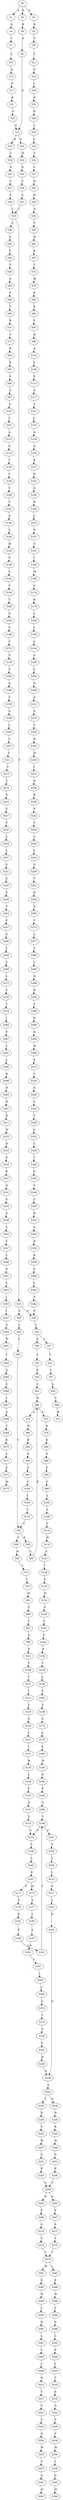 strict digraph  {
	S0 -> S1 [ label = A ];
	S0 -> S2 [ label = V ];
	S0 -> S3 [ label = N ];
	S1 -> S4 [ label = A ];
	S2 -> S5 [ label = K ];
	S3 -> S6 [ label = R ];
	S4 -> S7 [ label = I ];
	S5 -> S8 [ label = V ];
	S6 -> S9 [ label = G ];
	S7 -> S10 [ label = L ];
	S8 -> S11 [ label = V ];
	S9 -> S12 [ label = E ];
	S10 -> S13 [ label = A ];
	S11 -> S14 [ label = V ];
	S12 -> S15 [ label = R ];
	S12 -> S16 [ label = Q ];
	S13 -> S17 [ label = N ];
	S14 -> S18 [ label = L ];
	S15 -> S19 [ label = L ];
	S16 -> S20 [ label = M ];
	S17 -> S21 [ label = R ];
	S18 -> S22 [ label = D ];
	S19 -> S23 [ label = G ];
	S20 -> S24 [ label = G ];
	S21 -> S25 [ label = G ];
	S22 -> S26 [ label = P ];
	S23 -> S27 [ label = C ];
	S24 -> S28 [ label = C ];
	S25 -> S12 [ label = E ];
	S26 -> S29 [ label = L ];
	S27 -> S30 [ label = S ];
	S28 -> S31 [ label = S ];
	S29 -> S32 [ label = L ];
	S30 -> S33 [ label = L ];
	S31 -> S33 [ label = L ];
	S32 -> S34 [ label = T ];
	S33 -> S35 [ label = F ];
	S33 -> S36 [ label = L ];
	S34 -> S37 [ label = L ];
	S35 -> S38 [ label = F ];
	S35 -> S39 [ label = V ];
	S36 -> S40 [ label = F ];
	S37 -> S41 [ label = M ];
	S38 -> S42 [ label = L ];
	S39 -> S43 [ label = L ];
	S40 -> S44 [ label = L ];
	S41 -> S45 [ label = N ];
	S42 -> S46 [ label = A ];
	S42 -> S47 [ label = V ];
	S43 -> S48 [ label = L ];
	S44 -> S49 [ label = V ];
	S45 -> S50 [ label = G ];
	S46 -> S51 [ label = V ];
	S47 -> S52 [ label = T ];
	S48 -> S53 [ label = V ];
	S49 -> S54 [ label = S ];
	S50 -> S55 [ label = V ];
	S51 -> S56 [ label = F ];
	S52 -> S57 [ label = L ];
	S53 -> S58 [ label = C ];
	S53 -> S59 [ label = F ];
	S54 -> S60 [ label = F ];
	S55 -> S61 [ label = W ];
	S56 -> S62 [ label = C ];
	S57 -> S63 [ label = L ];
	S58 -> S64 [ label = M ];
	S59 -> S65 [ label = C ];
	S60 -> S66 [ label = C ];
	S61 -> S67 [ label = K ];
	S62 -> S68 [ label = R ];
	S63 -> S69 [ label = T ];
	S64 -> S70 [ label = L ];
	S65 -> S68 [ label = R ];
	S66 -> S71 [ label = R ];
	S67 -> S72 [ label = L ];
	S68 -> S73 [ label = G ];
	S68 -> S74 [ label = A ];
	S69 -> S75 [ label = W ];
	S70 -> S76 [ label = I ];
	S71 -> S77 [ label = V ];
	S72 -> S78 [ label = M ];
	S73 -> S79 [ label = H ];
	S74 -> S80 [ label = H ];
	S76 -> S81 [ label = W ];
	S77 -> S82 [ label = R ];
	S78 -> S83 [ label = E ];
	S79 -> S84 [ label = K ];
	S80 -> S85 [ label = K ];
	S81 -> S86 [ label = C ];
	S82 -> S87 [ label = K ];
	S83 -> S88 [ label = K ];
	S84 -> S89 [ label = S ];
	S85 -> S90 [ label = S ];
	S86 -> S91 [ label = T ];
	S87 -> S92 [ label = S ];
	S88 -> S93 [ label = Y ];
	S89 -> S94 [ label = C ];
	S90 -> S95 [ label = S ];
	S91 -> S96 [ label = A ];
	S92 -> S97 [ label = C ];
	S93 -> S98 [ label = K ];
	S94 -> S99 [ label = C ];
	S95 -> S100 [ label = V ];
	S96 -> S101 [ label = F ];
	S97 -> S102 [ label = F ];
	S98 -> S103 [ label = A ];
	S99 -> S104 [ label = L ];
	S100 -> S105 [ label = L ];
	S101 -> S106 [ label = V ];
	S102 -> S107 [ label = L ];
	S103 -> S108 [ label = L ];
	S104 -> S109 [ label = L ];
	S105 -> S110 [ label = L ];
	S106 -> S111 [ label = T ];
	S107 -> S112 [ label = A ];
	S108 -> S113 [ label = P ];
	S109 -> S114 [ label = V ];
	S110 -> S53 [ label = V ];
	S111 -> S115 [ label = I ];
	S112 -> S116 [ label = G ];
	S113 -> S117 [ label = A ];
	S114 -> S118 [ label = W ];
	S115 -> S119 [ label = S ];
	S116 -> S120 [ label = T ];
	S117 -> S121 [ label = V ];
	S118 -> S122 [ label = A ];
	S119 -> S123 [ label = S ];
	S120 -> S124 [ label = V ];
	S121 -> S125 [ label = I ];
	S122 -> S126 [ label = I ];
	S123 -> S127 [ label = L ];
	S124 -> S128 [ label = I ];
	S125 -> S129 [ label = A ];
	S126 -> S130 [ label = A ];
	S127 -> S131 [ label = I ];
	S128 -> S132 [ label = V ];
	S129 -> S133 [ label = A ];
	S130 -> S134 [ label = W ];
	S131 -> S135 [ label = W ];
	S132 -> S136 [ label = A ];
	S133 -> S137 [ label = K ];
	S134 -> S138 [ label = S ];
	S135 -> S139 [ label = L ];
	S136 -> S140 [ label = A ];
	S137 -> S141 [ label = K ];
	S138 -> S142 [ label = I ];
	S139 -> S143 [ label = F ];
	S140 -> S144 [ label = M ];
	S141 -> S145 [ label = A ];
	S142 -> S146 [ label = T ];
	S143 -> S147 [ label = A ];
	S144 -> S148 [ label = G ];
	S145 -> S149 [ label = K ];
	S146 -> S150 [ label = F ];
	S147 -> S151 [ label = V ];
	S148 -> S152 [ label = S ];
	S149 -> S153 [ label = L ];
	S150 -> S154 [ label = V ];
	S151 -> S155 [ label = S ];
	S152 -> S156 [ label = V ];
	S153 -> S157 [ label = N ];
	S154 -> S158 [ label = L ];
	S155 -> S159 [ label = L ];
	S156 -> S160 [ label = T ];
	S157 -> S161 [ label = C ];
	S158 -> S162 [ label = F ];
	S159 -> S163 [ label = L ];
	S160 -> S164 [ label = G ];
	S161 -> S165 [ label = I ];
	S162 -> S166 [ label = S ];
	S163 -> S167 [ label = G ];
	S164 -> S168 [ label = S ];
	S165 -> S169 [ label = M ];
	S166 -> S170 [ label = S ];
	S167 -> S171 [ label = V ];
	S167 -> S172 [ label = M ];
	S168 -> S173 [ label = V ];
	S169 -> S174 [ label = S ];
	S170 -> S175 [ label = L ];
	S171 -> S176 [ label = S ];
	S172 -> S177 [ label = L ];
	S173 -> S178 [ label = V ];
	S174 -> S179 [ label = K ];
	S175 -> S180 [ label = F ];
	S176 -> S181 [ label = S ];
	S177 -> S182 [ label = I ];
	S178 -> S183 [ label = S ];
	S179 -> S184 [ label = L ];
	S180 -> S185 [ label = W ];
	S181 -> S186 [ label = F ];
	S182 -> S187 [ label = L ];
	S183 -> S188 [ label = G ];
	S184 -> S189 [ label = L ];
	S185 -> S190 [ label = S ];
	S186 -> S191 [ label = A ];
	S187 -> S192 [ label = A ];
	S188 -> S193 [ label = Y ];
	S189 -> S194 [ label = L ];
	S190 -> S195 [ label = F ];
	S191 -> S196 [ label = V ];
	S192 -> S197 [ label = V ];
	S193 -> S198 [ label = A ];
	S194 -> S199 [ label = S ];
	S195 -> S200 [ label = A ];
	S196 -> S201 [ label = F ];
	S196 -> S155 [ label = S ];
	S197 -> S202 [ label = I ];
	S198 -> S203 [ label = L ];
	S199 -> S204 [ label = L ];
	S200 -> S196 [ label = V ];
	S201 -> S205 [ label = S ];
	S202 -> S206 [ label = S ];
	S203 -> S207 [ label = S ];
	S204 -> S208 [ label = N ];
	S205 -> S209 [ label = C ];
	S206 -> S210 [ label = C ];
	S207 -> S211 [ label = Y ];
	S208 -> S212 [ label = A ];
	S209 -> S213 [ label = I ];
	S210 -> S214 [ label = V ];
	S211 -> S215 [ label = Y ];
	S212 -> S216 [ label = S ];
	S213 -> S217 [ label = G ];
	S214 -> S218 [ label = G ];
	S215 -> S219 [ label = L ];
	S216 -> S220 [ label = T ];
	S217 -> S221 [ label = L ];
	S218 -> S222 [ label = L ];
	S219 -> S223 [ label = G ];
	S220 -> S224 [ label = N ];
	S221 -> S225 [ label = H ];
	S222 -> S226 [ label = H ];
	S223 -> S227 [ label = V ];
	S224 -> S228 [ label = H ];
	S225 -> S229 [ label = Q ];
	S226 -> S229 [ label = Q ];
	S227 -> S230 [ label = F ];
	S228 -> S231 [ label = I ];
	S229 -> S232 [ label = L ];
	S230 -> S233 [ label = L ];
	S231 -> S234 [ label = N ];
	S232 -> S235 [ label = V ];
	S232 -> S236 [ label = F ];
	S233 -> S237 [ label = L ];
	S234 -> S238 [ label = R ];
	S235 -> S239 [ label = D ];
	S236 -> S240 [ label = D ];
	S237 -> S241 [ label = S ];
	S238 -> S242 [ label = F ];
	S239 -> S243 [ label = V ];
	S240 -> S244 [ label = K ];
	S241 -> S245 [ label = G ];
	S242 -> S246 [ label = V ];
	S243 -> S247 [ label = W ];
	S244 -> S248 [ label = W ];
	S245 -> S249 [ label = F ];
	S246 -> S250 [ label = V ];
	S247 -> S251 [ label = G ];
	S248 -> S252 [ label = G ];
	S249 -> S253 [ label = T ];
	S250 -> S254 [ label = L ];
	S251 -> S255 [ label = P ];
	S252 -> S256 [ label = P ];
	S253 -> S257 [ label = F ];
	S254 -> S258 [ label = S ];
	S255 -> S259 [ label = S ];
	S256 -> S259 [ label = S ];
	S257 -> S260 [ label = G ];
	S258 -> S261 [ label = T ];
	S259 -> S262 [ label = R ];
	S259 -> S263 [ label = K ];
	S260 -> S264 [ label = L ];
	S261 -> S265 [ label = G ];
	S262 -> S266 [ label = P ];
	S263 -> S267 [ label = P ];
	S264 -> S268 [ label = V ];
	S265 -> S269 [ label = A ];
	S266 -> S270 [ label = S ];
	S267 -> S271 [ label = S ];
	S268 -> S272 [ label = L ];
	S269 -> S273 [ label = T ];
	S270 -> S274 [ label = V ];
	S271 -> S275 [ label = V ];
	S272 -> S276 [ label = C ];
	S273 -> S277 [ label = L ];
	S274 -> S278 [ label = Y ];
	S275 -> S278 [ label = Y ];
	S276 -> S279 [ label = T ];
	S277 -> S280 [ label = L ];
	S278 -> S281 [ label = M ];
	S278 -> S282 [ label = L ];
	S279 -> S283 [ label = I ];
	S280 -> S284 [ label = L ];
	S281 -> S285 [ label = G ];
	S282 -> S286 [ label = E ];
	S283 -> S287 [ label = F ];
	S284 -> S288 [ label = N ];
	S285 -> S289 [ label = W ];
	S286 -> S290 [ label = W ];
	S287 -> S291 [ label = L ];
	S288 -> S292 [ label = R ];
	S289 -> S293 [ label = L ];
	S290 -> S294 [ label = V ];
	S291 -> S295 [ label = L ];
	S292 -> S296 [ label = S ];
	S293 -> S297 [ label = R ];
	S294 -> S298 [ label = S ];
	S295 -> S299 [ label = R ];
	S296 -> S300 [ label = K ];
	S297 -> S301 [ label = L ];
	S298 -> S302 [ label = L ];
	S299 -> S303 [ label = N ];
	S300 -> S304 [ label = K ];
	S301 -> S305 [ label = L ];
	S302 -> S306 [ label = F ];
	S303 -> S307 [ label = N ];
	S304 -> S308 [ label = M ];
	S305 -> S309 [ label = L ];
	S306 -> S310 [ label = I ];
	S307 -> S311 [ label = R ];
	S308 -> S312 [ label = F ];
	S309 -> S313 [ label = H ];
	S310 -> S314 [ label = T ];
	S311 -> S315 [ label = W ];
	S312 -> S316 [ label = L ];
	S313 -> S317 [ label = T ];
	S314 -> S318 [ label = A ];
	S315 -> S319 [ label = D ];
	S316 -> S320 [ label = S ];
	S317 -> S321 [ label = G ];
	S318 -> S322 [ label = G ];
	S319 -> S323 [ label = P ];
	S320 -> S324 [ label = V ];
	S321 -> S325 [ label = S ];
	S322 -> S326 [ label = S ];
	S323 -> S327 [ label = R ];
	S324 -> S328 [ label = V ];
	S325 -> S329 [ label = N ];
	S326 -> S330 [ label = T ];
	S327 -> S331 [ label = N ];
	S328 -> S332 [ label = L ];
	S329 -> S333 [ label = W ];
	S330 -> S334 [ label = W ];
	S331 -> S335 [ label = S ];
	S332 -> S336 [ label = L ];
	S333 -> S337 [ label = V ];
	S334 -> S338 [ label = I ];
	S335 -> S339 [ label = S ];
	S336 -> S340 [ label = T ];
	S337 -> S341 [ label = A ];
	S338 -> S342 [ label = G ];
	S339 -> S343 [ label = T ];
	S340 -> S344 [ label = G ];
	S341 -> S345 [ label = M ];
	S342 -> S346 [ label = M ];
	S343 -> S347 [ label = Y ];
	S344 -> S348 [ label = Y ];
	S347 -> S349 [ label = L ];
	S348 -> S350 [ label = C ];
	S349 -> S351 [ label = D ];
	S350 -> S352 [ label = R ];
	S351 -> S353 [ label = V ];
	S352 -> S354 [ label = A ];
	S353 -> S355 [ label = I ];
	S354 -> S356 [ label = R ];
	S355 -> S357 [ label = I ];
	S356 -> S358 [ label = K ];
	S357 -> S359 [ label = A ];
	S358 -> S360 [ label = S ];
	S359 -> S361 [ label = W ];
	S360 -> S362 [ label = L ];
	S361 -> S363 [ label = T ];
	S362 -> S364 [ label = F ];
	S363 -> S365 [ label = Q ];
	S364 -> S38 [ label = F ];
	S365 -> S366 [ label = S ];
	S366 -> S367 [ label = I ];
	S367 -> S368 [ label = A ];
	S368 -> S369 [ label = T ];
	S369 -> S370 [ label = K ];
	S370 -> S371 [ label = L ];
	S371 -> S372 [ label = P ];
	S372 -> S373 [ label = M ];
}

